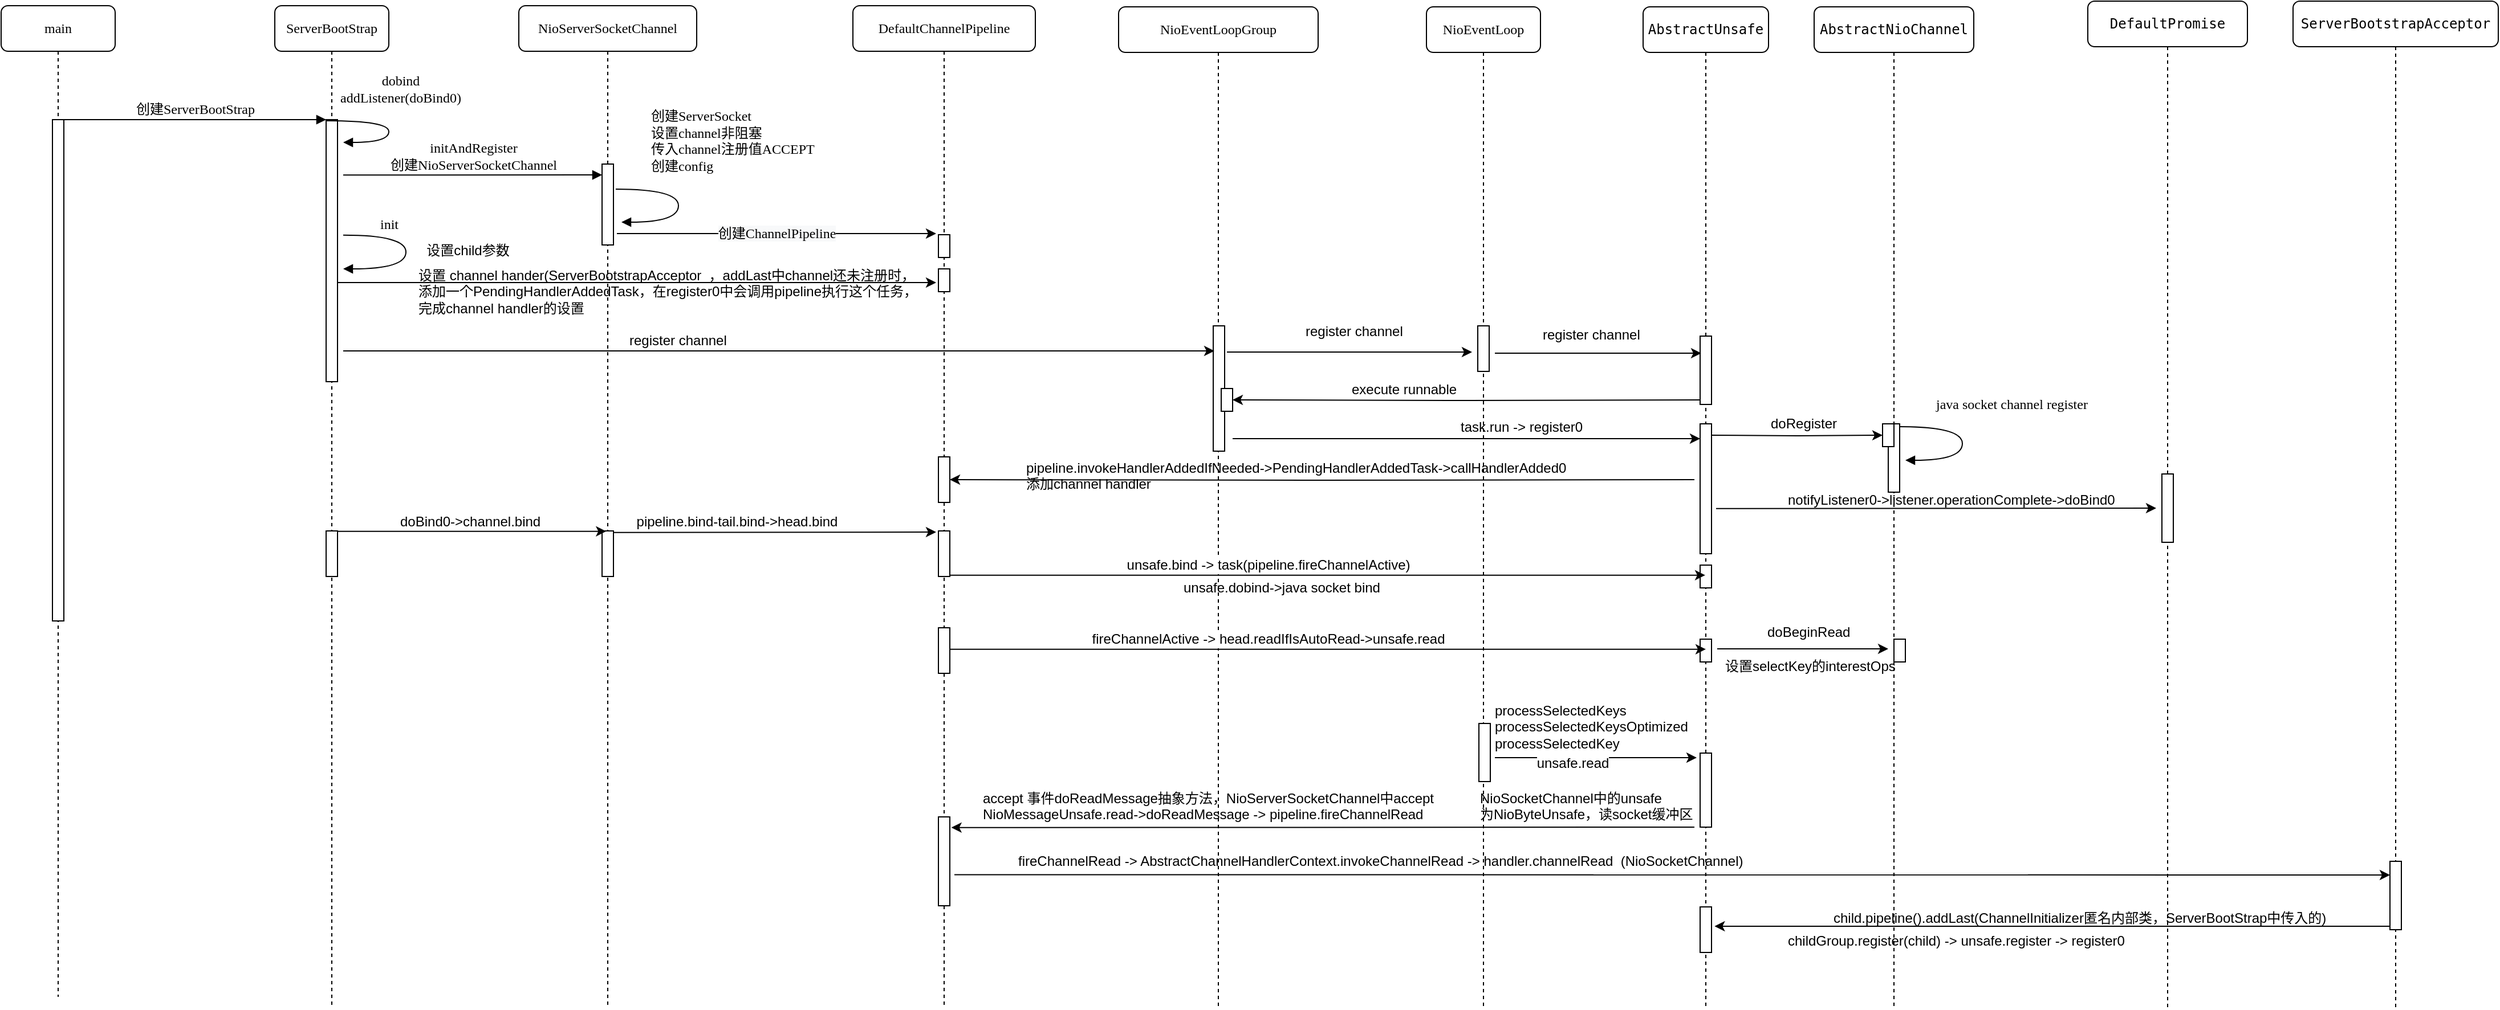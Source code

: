 <mxfile pages="2" version="10.8.0" type="device"><diagram name="netty启动时序" id="13e1069c-82ec-6db2-03f1-153e76fe0fe0"><mxGraphModel dx="1224" dy="804" grid="1" gridSize="10" guides="1" tooltips="1" connect="1" arrows="1" fold="1" page="1" pageScale="1" pageWidth="3300" pageHeight="2339" background="#ffffff" math="0" shadow="0"><root><mxCell id="0"/><mxCell id="1" parent="0"/><mxCell id="7baba1c4bc27f4b0-2" value="ServerBootStrap" style="shape=umlLifeline;perimeter=lifelinePerimeter;whiteSpace=wrap;html=1;container=1;collapsible=0;recursiveResize=0;outlineConnect=0;rounded=1;shadow=0;comic=0;labelBackgroundColor=none;strokeWidth=1;fontFamily=Verdana;fontSize=12;align=center;" parent="1" vertex="1"><mxGeometry x="460" y="80" width="100" height="880" as="geometry"/></mxCell><mxCell id="7baba1c4bc27f4b0-10" value="" style="html=1;points=[];perimeter=orthogonalPerimeter;rounded=0;shadow=0;comic=0;labelBackgroundColor=none;strokeWidth=1;fontFamily=Verdana;fontSize=12;align=center;" parent="7baba1c4bc27f4b0-2" vertex="1"><mxGeometry x="45" y="100" width="10" height="230" as="geometry"/></mxCell><mxCell id="3knShilYDs0IyEnmmpoq-41" value="" style="html=1;points=[];perimeter=orthogonalPerimeter;rounded=0;shadow=0;comic=0;labelBackgroundColor=none;strokeWidth=1;fontFamily=Verdana;fontSize=12;align=center;" vertex="1" parent="7baba1c4bc27f4b0-2"><mxGeometry x="45" y="461" width="10" height="40" as="geometry"/></mxCell><mxCell id="7baba1c4bc27f4b0-3" value="NioServerSocketChannel" style="shape=umlLifeline;perimeter=lifelinePerimeter;whiteSpace=wrap;html=1;container=1;collapsible=0;recursiveResize=0;outlineConnect=0;rounded=1;shadow=0;comic=0;labelBackgroundColor=none;strokeWidth=1;fontFamily=Verdana;fontSize=12;align=center;" parent="1" vertex="1"><mxGeometry x="674" y="80" width="156" height="880" as="geometry"/></mxCell><mxCell id="7baba1c4bc27f4b0-13" value="" style="html=1;points=[];perimeter=orthogonalPerimeter;rounded=0;shadow=0;comic=0;labelBackgroundColor=none;strokeWidth=1;fontFamily=Verdana;fontSize=12;align=center;" parent="7baba1c4bc27f4b0-3" vertex="1"><mxGeometry x="73" y="139" width="10" height="71" as="geometry"/></mxCell><mxCell id="vocWT8wVsF9zGTg8BKTi-4" value="&#10;&#10;&lt;span style=&quot;color: rgb(0, 0, 0); font-family: verdana; font-size: 12px; font-style: normal; font-weight: 400; letter-spacing: normal; text-align: left; text-indent: 0px; text-transform: none; word-spacing: 0px; background-color: rgb(248, 249, 250); display: inline; float: none;&quot;&gt;创建ChannelPipeline&lt;/span&gt;&#10;&#10;" style="endArrow=classic;html=1;" parent="7baba1c4bc27f4b0-3" edge="1"><mxGeometry width="50" height="50" relative="1" as="geometry"><mxPoint x="86" y="200" as="sourcePoint"/><mxPoint x="366" y="200" as="targetPoint"/></mxGeometry></mxCell><mxCell id="3knShilYDs0IyEnmmpoq-42" value="" style="html=1;points=[];perimeter=orthogonalPerimeter;rounded=0;shadow=0;comic=0;labelBackgroundColor=none;strokeWidth=1;fontFamily=Verdana;fontSize=12;align=center;" vertex="1" parent="7baba1c4bc27f4b0-3"><mxGeometry x="73" y="461" width="10" height="40" as="geometry"/></mxCell><mxCell id="7baba1c4bc27f4b0-4" value="DefaultChannelPipeline" style="shape=umlLifeline;perimeter=lifelinePerimeter;whiteSpace=wrap;html=1;container=1;collapsible=0;recursiveResize=0;outlineConnect=0;rounded=1;shadow=0;comic=0;labelBackgroundColor=none;strokeWidth=1;fontFamily=Verdana;fontSize=12;align=center;" parent="1" vertex="1"><mxGeometry x="967" y="80" width="160" height="880" as="geometry"/></mxCell><mxCell id="7baba1c4bc27f4b0-16" value="" style="html=1;points=[];perimeter=orthogonalPerimeter;rounded=0;shadow=0;comic=0;labelBackgroundColor=none;strokeWidth=1;fontFamily=Verdana;fontSize=12;align=center;" parent="7baba1c4bc27f4b0-4" vertex="1"><mxGeometry x="75" y="201" width="10" height="20" as="geometry"/></mxCell><mxCell id="3knShilYDs0IyEnmmpoq-28" value="" style="html=1;points=[];perimeter=orthogonalPerimeter;rounded=0;shadow=0;comic=0;labelBackgroundColor=none;strokeWidth=1;fontFamily=Verdana;fontSize=12;align=center;" vertex="1" parent="7baba1c4bc27f4b0-4"><mxGeometry x="75" y="231" width="10" height="20" as="geometry"/></mxCell><mxCell id="3knShilYDs0IyEnmmpoq-30" value="" style="html=1;points=[];perimeter=orthogonalPerimeter;rounded=0;shadow=0;comic=0;labelBackgroundColor=none;strokeWidth=1;fontFamily=Verdana;fontSize=12;align=center;" vertex="1" parent="7baba1c4bc27f4b0-4"><mxGeometry x="75" y="396" width="10" height="40" as="geometry"/></mxCell><mxCell id="3knShilYDs0IyEnmmpoq-45" value="" style="html=1;points=[];perimeter=orthogonalPerimeter;rounded=0;shadow=0;comic=0;labelBackgroundColor=none;strokeWidth=1;fontFamily=Verdana;fontSize=12;align=center;" vertex="1" parent="7baba1c4bc27f4b0-4"><mxGeometry x="75" y="461" width="10" height="40" as="geometry"/></mxCell><mxCell id="3knShilYDs0IyEnmmpoq-53" value="" style="html=1;points=[];perimeter=orthogonalPerimeter;rounded=0;shadow=0;comic=0;labelBackgroundColor=none;strokeWidth=1;fontFamily=Verdana;fontSize=12;align=center;" vertex="1" parent="7baba1c4bc27f4b0-4"><mxGeometry x="75" y="546" width="10" height="40" as="geometry"/></mxCell><mxCell id="J5ews3IDlxDZA-_bC71y-10" value="" style="html=1;points=[];perimeter=orthogonalPerimeter;rounded=0;shadow=0;comic=0;labelBackgroundColor=none;strokeWidth=1;fontFamily=Verdana;fontSize=12;align=center;" vertex="1" parent="7baba1c4bc27f4b0-4"><mxGeometry x="75" y="712" width="10" height="78" as="geometry"/></mxCell><mxCell id="7baba1c4bc27f4b0-5" value="NioEventLoopGroup" style="shape=umlLifeline;perimeter=lifelinePerimeter;whiteSpace=wrap;html=1;container=1;collapsible=0;recursiveResize=0;outlineConnect=0;rounded=1;shadow=0;comic=0;labelBackgroundColor=none;strokeWidth=1;fontFamily=Verdana;fontSize=12;align=center;" parent="1" vertex="1"><mxGeometry x="1200" y="81" width="175" height="879" as="geometry"/></mxCell><mxCell id="3knShilYDs0IyEnmmpoq-3" value="" style="html=1;points=[];perimeter=orthogonalPerimeter;rounded=0;shadow=0;comic=0;labelBackgroundColor=none;strokeWidth=1;fontFamily=Verdana;fontSize=12;align=center;" vertex="1" parent="7baba1c4bc27f4b0-5"><mxGeometry x="83" y="280" width="10" height="110" as="geometry"/></mxCell><mxCell id="3knShilYDs0IyEnmmpoq-12" value="" style="html=1;points=[];perimeter=orthogonalPerimeter;rounded=0;shadow=0;comic=0;labelBackgroundColor=none;strokeWidth=1;fontFamily=Verdana;fontSize=12;align=center;" vertex="1" parent="7baba1c4bc27f4b0-5"><mxGeometry x="90" y="335" width="10" height="20" as="geometry"/></mxCell><mxCell id="7baba1c4bc27f4b0-6" value="NioEventLoop" style="shape=umlLifeline;perimeter=lifelinePerimeter;whiteSpace=wrap;html=1;container=1;collapsible=0;recursiveResize=0;outlineConnect=0;rounded=1;shadow=0;comic=0;labelBackgroundColor=none;strokeWidth=1;fontFamily=Verdana;fontSize=12;align=center;" parent="1" vertex="1"><mxGeometry x="1470" y="81" width="100" height="879" as="geometry"/></mxCell><mxCell id="3knShilYDs0IyEnmmpoq-6" value="" style="html=1;points=[];perimeter=orthogonalPerimeter;rounded=0;shadow=0;comic=0;labelBackgroundColor=none;strokeWidth=1;fontFamily=Verdana;fontSize=12;align=center;" vertex="1" parent="7baba1c4bc27f4b0-6"><mxGeometry x="45" y="280" width="10" height="40" as="geometry"/></mxCell><mxCell id="J5ews3IDlxDZA-_bC71y-1" value="" style="html=1;points=[];perimeter=orthogonalPerimeter;rounded=0;shadow=0;comic=0;labelBackgroundColor=none;strokeWidth=1;fontFamily=Verdana;fontSize=12;align=center;" vertex="1" parent="7baba1c4bc27f4b0-6"><mxGeometry x="46" y="629" width="10" height="51" as="geometry"/></mxCell><mxCell id="7baba1c4bc27f4b0-7" value="&lt;pre&gt;AbstractUnsafe&lt;/pre&gt;" style="shape=umlLifeline;perimeter=lifelinePerimeter;whiteSpace=wrap;html=1;container=1;collapsible=0;recursiveResize=0;outlineConnect=0;rounded=1;shadow=0;comic=0;labelBackgroundColor=none;strokeWidth=1;fontFamily=Verdana;fontSize=12;align=center;" parent="1" vertex="1"><mxGeometry x="1660" y="81" width="110" height="879" as="geometry"/></mxCell><mxCell id="3knShilYDs0IyEnmmpoq-15" value="" style="html=1;points=[];perimeter=orthogonalPerimeter;rounded=0;shadow=0;comic=0;labelBackgroundColor=none;strokeWidth=1;fontFamily=Verdana;fontSize=12;align=center;" vertex="1" parent="7baba1c4bc27f4b0-7"><mxGeometry x="50" y="366" width="10" height="114" as="geometry"/></mxCell><mxCell id="3knShilYDs0IyEnmmpoq-50" value="" style="html=1;points=[];perimeter=orthogonalPerimeter;rounded=0;shadow=0;comic=0;labelBackgroundColor=none;strokeWidth=1;fontFamily=Verdana;fontSize=12;align=center;" vertex="1" parent="7baba1c4bc27f4b0-7"><mxGeometry x="50" y="490" width="10" height="20" as="geometry"/></mxCell><mxCell id="3knShilYDs0IyEnmmpoq-54" value="" style="html=1;points=[];perimeter=orthogonalPerimeter;rounded=0;shadow=0;comic=0;labelBackgroundColor=none;strokeWidth=1;fontFamily=Verdana;fontSize=12;align=center;" vertex="1" parent="7baba1c4bc27f4b0-7"><mxGeometry x="50" y="555" width="10" height="20" as="geometry"/></mxCell><mxCell id="J5ews3IDlxDZA-_bC71y-3" value="" style="html=1;points=[];perimeter=orthogonalPerimeter;rounded=0;shadow=0;comic=0;labelBackgroundColor=none;strokeWidth=1;fontFamily=Verdana;fontSize=12;align=center;" vertex="1" parent="7baba1c4bc27f4b0-7"><mxGeometry x="50" y="655" width="10" height="65" as="geometry"/></mxCell><mxCell id="J5ews3IDlxDZA-_bC71y-15" value="" style="html=1;points=[];perimeter=orthogonalPerimeter;rounded=0;shadow=0;comic=0;labelBackgroundColor=none;strokeWidth=1;fontFamily=Verdana;fontSize=12;align=center;" vertex="1" parent="7baba1c4bc27f4b0-7"><mxGeometry x="50" y="790" width="10" height="40" as="geometry"/></mxCell><mxCell id="7baba1c4bc27f4b0-8" value="main" style="shape=umlLifeline;perimeter=lifelinePerimeter;whiteSpace=wrap;html=1;container=1;collapsible=0;recursiveResize=0;outlineConnect=0;rounded=1;shadow=0;comic=0;labelBackgroundColor=none;strokeWidth=1;fontFamily=Verdana;fontSize=12;align=center;" parent="1" vertex="1"><mxGeometry x="220" y="80" width="100" height="870" as="geometry"/></mxCell><mxCell id="7baba1c4bc27f4b0-9" value="" style="html=1;points=[];perimeter=orthogonalPerimeter;rounded=0;shadow=0;comic=0;labelBackgroundColor=none;strokeWidth=1;fontFamily=Verdana;fontSize=12;align=center;" parent="7baba1c4bc27f4b0-8" vertex="1"><mxGeometry x="45" y="100" width="10" height="440" as="geometry"/></mxCell><mxCell id="7baba1c4bc27f4b0-11" value="创建ServerBootStrap" style="html=1;verticalAlign=bottom;endArrow=block;entryX=0;entryY=0;labelBackgroundColor=none;fontFamily=Verdana;fontSize=12;edgeStyle=elbowEdgeStyle;elbow=vertical;" parent="1" source="7baba1c4bc27f4b0-9" target="7baba1c4bc27f4b0-10" edge="1"><mxGeometry relative="1" as="geometry"><mxPoint x="440" y="190" as="sourcePoint"/></mxGeometry></mxCell><mxCell id="VeB_4OUwKlKavgNWQBRJ-15" value="dobind&lt;br&gt;addListener(doBind0)&lt;br&gt;" style="html=1;verticalAlign=bottom;endArrow=block;labelBackgroundColor=none;fontFamily=Verdana;fontSize=12;elbow=vertical;edgeStyle=orthogonalEdgeStyle;curved=1;exitX=1.038;exitY=0.345;exitPerimeter=0;" parent="1" edge="1"><mxGeometry x="-0.035" y="15" relative="1" as="geometry"><mxPoint x="505.38" y="181.03" as="sourcePoint"/><mxPoint x="520" y="200" as="targetPoint"/><Array as="points"><mxPoint x="560" y="181"/><mxPoint x="560" y="200"/></Array><mxPoint x="-5" y="-11" as="offset"/></mxGeometry></mxCell><mxCell id="VeB_4OUwKlKavgNWQBRJ-16" value="initAndRegister&lt;br&gt;创建NioServerSocketChannel" style="html=1;verticalAlign=bottom;endArrow=block;labelBackgroundColor=none;fontFamily=Verdana;fontSize=12;edgeStyle=elbowEdgeStyle;elbow=vertical;" parent="1" edge="1"><mxGeometry relative="1" as="geometry"><mxPoint x="520" y="228.67" as="sourcePoint"/><Array as="points"/><mxPoint x="747" y="228" as="targetPoint"/></mxGeometry></mxCell><mxCell id="VeB_4OUwKlKavgNWQBRJ-17" value="java socket channel register&lt;br&gt;" style="html=1;verticalAlign=bottom;endArrow=block;labelBackgroundColor=none;fontFamily=Verdana;fontSize=12;elbow=vertical;edgeStyle=orthogonalEdgeStyle;curved=1;exitX=1.038;exitY=0.345;exitPerimeter=0;align=left;" parent="1" edge="1"><mxGeometry x="-0.579" y="11" relative="1" as="geometry"><mxPoint x="1885" y="449.5" as="sourcePoint"/><mxPoint x="1890" y="479" as="targetPoint"/><Array as="points"><mxPoint x="1940" y="450"/><mxPoint x="1940" y="479"/></Array><mxPoint x="1" as="offset"/></mxGeometry></mxCell><mxCell id="VeB_4OUwKlKavgNWQBRJ-18" value="init" style="html=1;verticalAlign=bottom;endArrow=block;labelBackgroundColor=none;fontFamily=Verdana;fontSize=12;elbow=vertical;edgeStyle=orthogonalEdgeStyle;curved=1;exitX=1.038;exitY=0.345;exitPerimeter=0;" parent="1" edge="1"><mxGeometry x="-0.427" relative="1" as="geometry"><mxPoint x="520.0" y="281.43" as="sourcePoint"/><mxPoint x="520" y="311" as="targetPoint"/><Array as="points"><mxPoint x="575" y="281"/><mxPoint x="575" y="311"/></Array><mxPoint as="offset"/></mxGeometry></mxCell><mxCell id="VeB_4OUwKlKavgNWQBRJ-20" value="&lt;div style=&quot;text-align: left&quot;&gt;&lt;span&gt;设置child参数&lt;/span&gt;&lt;/div&gt;" style="text;html=1;align=center;verticalAlign=middle;resizable=0;points=[];autosize=1;" parent="1" vertex="1"><mxGeometry x="584" y="285" width="90" height="20" as="geometry"/></mxCell><mxCell id="3knShilYDs0IyEnmmpoq-4" value="" style="edgeStyle=orthogonalEdgeStyle;rounded=0;orthogonalLoop=1;jettySize=auto;html=1;entryX=0.1;entryY=0.178;entryDx=0;entryDy=0;entryPerimeter=0;" edge="1" parent="1"><mxGeometry relative="1" as="geometry"><mxPoint x="520" y="383" as="sourcePoint"/><mxPoint x="1284" y="383" as="targetPoint"/></mxGeometry></mxCell><mxCell id="3knShilYDs0IyEnmmpoq-5" value="register channel" style="text;html=1;resizable=0;points=[];autosize=1;align=left;verticalAlign=top;spacingTop=-4;" vertex="1" parent="1"><mxGeometry x="769" y="364" width="100" height="20" as="geometry"/></mxCell><mxCell id="3knShilYDs0IyEnmmpoq-7" value="" style="edgeStyle=orthogonalEdgeStyle;rounded=0;orthogonalLoop=1;jettySize=auto;html=1;exitX=1.25;exitY=0.223;exitDx=0;exitDy=0;exitPerimeter=0;" edge="1" parent="1"><mxGeometry relative="1" as="geometry"><mxPoint x="1295" y="384" as="sourcePoint"/><mxPoint x="1510" y="384" as="targetPoint"/></mxGeometry></mxCell><mxCell id="3knShilYDs0IyEnmmpoq-8" value="register channel" style="text;html=1;resizable=0;points=[];autosize=1;align=left;verticalAlign=top;spacingTop=-4;" vertex="1" parent="1"><mxGeometry x="1362" y="356" width="100" height="20" as="geometry"/></mxCell><mxCell id="3knShilYDs0IyEnmmpoq-13" value="" style="edgeStyle=orthogonalEdgeStyle;rounded=0;orthogonalLoop=1;jettySize=auto;html=1;exitX=0.5;exitY=0.875;exitDx=0;exitDy=0;exitPerimeter=0;" edge="1" parent="1" target="3knShilYDs0IyEnmmpoq-12"><mxGeometry relative="1" as="geometry"><mxPoint x="1715" y="426" as="sourcePoint"/></mxGeometry></mxCell><mxCell id="3knShilYDs0IyEnmmpoq-14" value="execute runnable" style="text;html=1;resizable=0;points=[];align=center;verticalAlign=middle;labelBackgroundColor=#ffffff;" vertex="1" connectable="0" parent="3knShilYDs0IyEnmmpoq-13"><mxGeometry x="0.28" relative="1" as="geometry"><mxPoint y="-9" as="offset"/></mxGeometry></mxCell><mxCell id="3knShilYDs0IyEnmmpoq-9" value="" style="html=1;points=[];perimeter=orthogonalPerimeter;rounded=0;shadow=0;comic=0;labelBackgroundColor=none;strokeWidth=1;fontFamily=Verdana;fontSize=12;align=center;" vertex="1" parent="1"><mxGeometry x="1710" y="370" width="10" height="60" as="geometry"/></mxCell><mxCell id="3knShilYDs0IyEnmmpoq-10" value="" style="edgeStyle=orthogonalEdgeStyle;rounded=0;orthogonalLoop=1;jettySize=auto;html=1;entryX=0.1;entryY=0.2;entryDx=0;entryDy=0;entryPerimeter=0;" edge="1" parent="1"><mxGeometry relative="1" as="geometry"><mxPoint x="1530" y="385" as="sourcePoint"/><mxPoint x="1711" y="385" as="targetPoint"/></mxGeometry></mxCell><mxCell id="3knShilYDs0IyEnmmpoq-11" value="register channel" style="text;html=1;resizable=0;points=[];autosize=1;align=left;verticalAlign=top;spacingTop=-4;" vertex="1" parent="1"><mxGeometry x="1570" y="359" width="100" height="20" as="geometry"/></mxCell><mxCell id="3knShilYDs0IyEnmmpoq-18" value="task.run -&amp;gt; register0" style="text;html=1;resizable=0;points=[];autosize=1;align=left;verticalAlign=top;spacingTop=-4;" vertex="1" parent="1"><mxGeometry x="1498" y="440" width="120" height="20" as="geometry"/></mxCell><mxCell id="3knShilYDs0IyEnmmpoq-19" value="&lt;pre&gt;AbstractNioChannel&lt;/pre&gt;" style="shape=umlLifeline;perimeter=lifelinePerimeter;whiteSpace=wrap;html=1;container=1;collapsible=0;recursiveResize=0;outlineConnect=0;rounded=1;shadow=0;comic=0;labelBackgroundColor=none;strokeWidth=1;fontFamily=Verdana;fontSize=12;align=center;" vertex="1" parent="1"><mxGeometry x="1810" y="81" width="140" height="879" as="geometry"/></mxCell><mxCell id="3knShilYDs0IyEnmmpoq-21" value="" style="html=1;points=[];perimeter=orthogonalPerimeter;rounded=0;shadow=0;comic=0;labelBackgroundColor=none;strokeWidth=1;fontFamily=Verdana;fontSize=12;align=center;" vertex="1" parent="3knShilYDs0IyEnmmpoq-19"><mxGeometry x="65" y="366" width="10" height="60" as="geometry"/></mxCell><mxCell id="3knShilYDs0IyEnmmpoq-57" value="" style="html=1;points=[];perimeter=orthogonalPerimeter;rounded=0;shadow=0;comic=0;labelBackgroundColor=none;strokeWidth=1;fontFamily=Verdana;fontSize=12;align=center;" vertex="1" parent="3knShilYDs0IyEnmmpoq-19"><mxGeometry x="70" y="555" width="10" height="20" as="geometry"/></mxCell><mxCell id="3knShilYDs0IyEnmmpoq-22" value="" style="html=1;points=[];perimeter=orthogonalPerimeter;rounded=0;shadow=0;comic=0;labelBackgroundColor=none;strokeWidth=1;fontFamily=Verdana;fontSize=12;align=center;" vertex="1" parent="1"><mxGeometry x="1870" y="447" width="10" height="20" as="geometry"/></mxCell><mxCell id="3knShilYDs0IyEnmmpoq-23" value="" style="edgeStyle=orthogonalEdgeStyle;rounded=0;orthogonalLoop=1;jettySize=auto;html=1;" edge="1" parent="1" target="3knShilYDs0IyEnmmpoq-22"><mxGeometry relative="1" as="geometry"><mxPoint x="1720" y="457" as="sourcePoint"/></mxGeometry></mxCell><mxCell id="3knShilYDs0IyEnmmpoq-24" value="doRegister" style="text;html=1;resizable=0;points=[];autosize=1;align=left;verticalAlign=top;spacingTop=-4;" vertex="1" parent="1"><mxGeometry x="1770" y="437" width="70" height="20" as="geometry"/></mxCell><mxCell id="3knShilYDs0IyEnmmpoq-25" value="创建ServerSocket&lt;br&gt;设置channel非阻塞&lt;br&gt;传入channel注册值ACCEPT&lt;br&gt;创建config&lt;br&gt;" style="html=1;verticalAlign=bottom;endArrow=block;labelBackgroundColor=none;fontFamily=Verdana;fontSize=12;elbow=vertical;edgeStyle=orthogonalEdgeStyle;curved=1;exitX=1.038;exitY=0.345;exitPerimeter=0;align=left;" edge="1" parent="1"><mxGeometry x="-0.579" y="11" relative="1" as="geometry"><mxPoint x="759" y="241" as="sourcePoint"/><mxPoint x="764" y="270" as="targetPoint"/><Array as="points"><mxPoint x="814" y="241"/><mxPoint x="814" y="270"/></Array><mxPoint x="1" as="offset"/></mxGeometry></mxCell><mxCell id="3knShilYDs0IyEnmmpoq-27" value="" style="edgeStyle=orthogonalEdgeStyle;rounded=0;orthogonalLoop=1;jettySize=auto;html=1;" edge="1" parent="1"><mxGeometry relative="1" as="geometry"><mxPoint x="515" y="323" as="sourcePoint"/><mxPoint x="1040" y="323" as="targetPoint"/></mxGeometry></mxCell><mxCell id="3knShilYDs0IyEnmmpoq-29" value="设置 channel hander(ServerBootstrapAcceptor_，addLast中channel还未注册时，&lt;br&gt;添加一个PendingHandlerAddedTask，在register0中会调用pipeline执行这个任务，&lt;br&gt;完成channel handler的设置&lt;br&gt;" style="text;html=1;resizable=0;points=[];autosize=1;align=left;verticalAlign=top;spacingTop=-4;" vertex="1" parent="1"><mxGeometry x="584" y="307" width="450" height="40" as="geometry"/></mxCell><mxCell id="3knShilYDs0IyEnmmpoq-31" value="" style="edgeStyle=orthogonalEdgeStyle;rounded=0;orthogonalLoop=1;jettySize=auto;html=1;" edge="1" parent="1" target="3knShilYDs0IyEnmmpoq-30"><mxGeometry relative="1" as="geometry"><mxPoint x="1705" y="496" as="sourcePoint"/></mxGeometry></mxCell><mxCell id="3knShilYDs0IyEnmmpoq-33" value="pipeline.invokeHandlerAddedIfNeeded-&amp;gt;&lt;span&gt;PendingHandlerAddedTask-&amp;gt;callHandlerAdded0&lt;br&gt;添加channel handler&lt;br&gt;&lt;/span&gt;" style="text;html=1;resizable=0;points=[];autosize=1;align=left;verticalAlign=top;spacingTop=-4;" vertex="1" parent="1"><mxGeometry x="1117" y="476" width="490" height="30" as="geometry"/></mxCell><mxCell id="3knShilYDs0IyEnmmpoq-35" value="&lt;pre&gt;DefaultPromise&lt;/pre&gt;" style="shape=umlLifeline;perimeter=lifelinePerimeter;whiteSpace=wrap;html=1;container=1;collapsible=0;recursiveResize=0;outlineConnect=0;rounded=1;shadow=0;comic=0;labelBackgroundColor=none;strokeWidth=1;fontFamily=Verdana;fontSize=12;align=center;" vertex="1" parent="1"><mxGeometry x="2050" y="76" width="140" height="884" as="geometry"/></mxCell><mxCell id="3knShilYDs0IyEnmmpoq-36" value="" style="html=1;points=[];perimeter=orthogonalPerimeter;rounded=0;shadow=0;comic=0;labelBackgroundColor=none;strokeWidth=1;fontFamily=Verdana;fontSize=12;align=center;" vertex="1" parent="3knShilYDs0IyEnmmpoq-35"><mxGeometry x="65" y="415" width="10" height="60" as="geometry"/></mxCell><mxCell id="3knShilYDs0IyEnmmpoq-38" value="" style="endArrow=classic;html=1;entryX=0;entryY=0.114;entryDx=0;entryDy=0;entryPerimeter=0;" edge="1" parent="1" target="3knShilYDs0IyEnmmpoq-15"><mxGeometry width="50" height="50" relative="1" as="geometry"><mxPoint x="1300" y="460" as="sourcePoint"/><mxPoint x="1350" y="440" as="targetPoint"/></mxGeometry></mxCell><mxCell id="3knShilYDs0IyEnmmpoq-39" value="" style="endArrow=classic;html=1;exitX=1.4;exitY=0.652;exitDx=0;exitDy=0;exitPerimeter=0;" edge="1" parent="1" source="3knShilYDs0IyEnmmpoq-15"><mxGeometry width="50" height="50" relative="1" as="geometry"><mxPoint x="1745" y="571" as="sourcePoint"/><mxPoint x="2110" y="521" as="targetPoint"/></mxGeometry></mxCell><mxCell id="3knShilYDs0IyEnmmpoq-40" value="notifyListener0-&amp;gt;listener.operationComplete-&amp;gt;doBind0" style="text;html=1;resizable=0;points=[];autosize=1;align=left;verticalAlign=top;spacingTop=-4;" vertex="1" parent="1"><mxGeometry x="1785" y="504" width="300" height="20" as="geometry"/></mxCell><mxCell id="3knShilYDs0IyEnmmpoq-43" value="" style="endArrow=classic;html=1;entryX=0.367;entryY=0.008;entryDx=0;entryDy=0;entryPerimeter=0;" edge="1" parent="1" source="3knShilYDs0IyEnmmpoq-41" target="3knShilYDs0IyEnmmpoq-42"><mxGeometry width="50" height="50" relative="1" as="geometry"><mxPoint x="550" y="591" as="sourcePoint"/><mxPoint x="600" y="541" as="targetPoint"/></mxGeometry></mxCell><mxCell id="3knShilYDs0IyEnmmpoq-44" value="doBind0-&amp;gt;channel.bind" style="text;html=1;resizable=0;points=[];autosize=1;align=left;verticalAlign=top;spacingTop=-4;" vertex="1" parent="1"><mxGeometry x="568" y="523" width="140" height="20" as="geometry"/></mxCell><mxCell id="3knShilYDs0IyEnmmpoq-46" value="" style="endArrow=classic;html=1;" edge="1" parent="1"><mxGeometry width="50" height="50" relative="1" as="geometry"><mxPoint x="757" y="542.333" as="sourcePoint"/><mxPoint x="1040" y="542" as="targetPoint"/></mxGeometry></mxCell><mxCell id="3knShilYDs0IyEnmmpoq-47" value="pipeline.bind-tail.bind-&amp;gt;head.bind" style="text;html=1;resizable=0;points=[];align=center;verticalAlign=middle;labelBackgroundColor=#ffffff;" vertex="1" connectable="0" parent="3knShilYDs0IyEnmmpoq-46"><mxGeometry x="-0.385" y="5" relative="1" as="geometry"><mxPoint x="21" y="-4" as="offset"/></mxGeometry></mxCell><mxCell id="3knShilYDs0IyEnmmpoq-48" value="" style="endArrow=classic;html=1;" edge="1" parent="1" target="7baba1c4bc27f4b0-7"><mxGeometry width="50" height="50" relative="1" as="geometry"><mxPoint x="1052" y="579.833" as="sourcePoint"/><mxPoint x="1335" y="579.5" as="targetPoint"/></mxGeometry></mxCell><mxCell id="3knShilYDs0IyEnmmpoq-49" value="unsafe.bind -&amp;gt; task(pipeline.fireChannelActive)" style="text;html=1;resizable=0;points=[];align=center;verticalAlign=middle;labelBackgroundColor=#ffffff;" vertex="1" connectable="0" parent="3knShilYDs0IyEnmmpoq-48"><mxGeometry x="-0.385" y="5" relative="1" as="geometry"><mxPoint x="75" y="-4" as="offset"/></mxGeometry></mxCell><mxCell id="3knShilYDs0IyEnmmpoq-55" value="" style="endArrow=classic;html=1;" edge="1" parent="1"><mxGeometry width="50" height="50" relative="1" as="geometry"><mxPoint x="1052.5" y="644.833" as="sourcePoint"/><mxPoint x="1715" y="644.833" as="targetPoint"/></mxGeometry></mxCell><mxCell id="3knShilYDs0IyEnmmpoq-56" value="fireChannelActive -&amp;gt; head.readIfIsAutoRead-&amp;gt;unsafe.read" style="text;html=1;resizable=0;points=[];align=center;verticalAlign=middle;labelBackgroundColor=#ffffff;" vertex="1" connectable="0" parent="3knShilYDs0IyEnmmpoq-55"><mxGeometry x="-0.385" y="5" relative="1" as="geometry"><mxPoint x="75" y="-4" as="offset"/></mxGeometry></mxCell><mxCell id="3knShilYDs0IyEnmmpoq-58" value="" style="edgeStyle=orthogonalEdgeStyle;rounded=0;orthogonalLoop=1;jettySize=auto;html=1;" edge="1" parent="1"><mxGeometry relative="1" as="geometry"><mxPoint x="1725" y="644.5" as="sourcePoint"/><mxPoint x="1875" y="644.5" as="targetPoint"/></mxGeometry></mxCell><mxCell id="3knShilYDs0IyEnmmpoq-59" value="doBeginRead" style="text;html=1;resizable=0;points=[];autosize=1;align=left;verticalAlign=top;spacingTop=-4;" vertex="1" parent="1"><mxGeometry x="1767" y="620" width="90" height="20" as="geometry"/></mxCell><mxCell id="3knShilYDs0IyEnmmpoq-60" value="设置selectKey的&lt;span&gt;interestOps&lt;/span&gt;" style="text;html=1;resizable=0;points=[];autosize=1;align=left;verticalAlign=top;spacingTop=-4;" vertex="1" parent="1"><mxGeometry x="1730" y="650" width="160" height="20" as="geometry"/></mxCell><mxCell id="J5ews3IDlxDZA-_bC71y-2" value="&lt;div&gt;processSelectedKeys&lt;/div&gt;&lt;div&gt;processSelectedKeysOptimized&lt;/div&gt;&lt;div&gt;processSelectedKey&lt;/div&gt;" style="text;html=1;resizable=0;points=[];autosize=1;align=left;verticalAlign=top;spacingTop=-4;" vertex="1" parent="1"><mxGeometry x="1528" y="689" width="180" height="40" as="geometry"/></mxCell><mxCell id="J5ews3IDlxDZA-_bC71y-4" value="" style="endArrow=classic;html=1;" edge="1" parent="1"><mxGeometry width="50" height="50" relative="1" as="geometry"><mxPoint x="1530" y="740" as="sourcePoint"/><mxPoint x="1707" y="740" as="targetPoint"/></mxGeometry></mxCell><mxCell id="J5ews3IDlxDZA-_bC71y-5" value="unsafe.read" style="text;html=1;resizable=0;points=[];align=center;verticalAlign=middle;labelBackgroundColor=#ffffff;" vertex="1" connectable="0" parent="J5ews3IDlxDZA-_bC71y-4"><mxGeometry x="-0.224" y="-5" relative="1" as="geometry"><mxPoint x="-1" as="offset"/></mxGeometry></mxCell><mxCell id="J5ews3IDlxDZA-_bC71y-6" value="&lt;pre&gt;ServerBootstrapAcceptor&lt;/pre&gt;" style="shape=umlLifeline;perimeter=lifelinePerimeter;whiteSpace=wrap;html=1;container=1;collapsible=0;recursiveResize=0;outlineConnect=0;rounded=1;shadow=0;comic=0;labelBackgroundColor=none;strokeWidth=1;fontFamily=Verdana;fontSize=12;align=center;" vertex="1" parent="1"><mxGeometry x="2230" y="76" width="180" height="884" as="geometry"/></mxCell><mxCell id="J5ews3IDlxDZA-_bC71y-7" value="" style="html=1;points=[];perimeter=orthogonalPerimeter;rounded=0;shadow=0;comic=0;labelBackgroundColor=none;strokeWidth=1;fontFamily=Verdana;fontSize=12;align=center;" vertex="1" parent="J5ews3IDlxDZA-_bC71y-6"><mxGeometry x="85" y="755" width="10" height="60" as="geometry"/></mxCell><mxCell id="J5ews3IDlxDZA-_bC71y-11" value="" style="endArrow=classic;html=1;entryX=1.133;entryY=0.12;entryDx=0;entryDy=0;entryPerimeter=0;" edge="1" parent="1" target="J5ews3IDlxDZA-_bC71y-10"><mxGeometry width="50" height="50" relative="1" as="geometry"><mxPoint x="1705" y="801" as="sourcePoint"/><mxPoint x="1447.5" y="806" as="targetPoint"/></mxGeometry></mxCell><mxCell id="J5ews3IDlxDZA-_bC71y-12" value="accept 事件doReadMessage抽象方法，NioServerSocketChannel中accept&lt;br&gt;NioMessageUnsafe.read-&amp;gt;doReadMessage -&amp;gt; pipeline.fireChannelRead" style="text;html=1;resizable=0;points=[];autosize=1;align=left;verticalAlign=top;spacingTop=-4;" vertex="1" parent="1"><mxGeometry x="1079" y="766" width="410" height="30" as="geometry"/></mxCell><mxCell id="J5ews3IDlxDZA-_bC71y-13" value="" style="endArrow=classic;html=1;exitX=1.4;exitY=0.65;exitDx=0;exitDy=0;exitPerimeter=0;" edge="1" parent="1" source="J5ews3IDlxDZA-_bC71y-10"><mxGeometry width="50" height="50" relative="1" as="geometry"><mxPoint x="1052" y="891" as="sourcePoint"/><mxPoint x="2315" y="843" as="targetPoint"/></mxGeometry></mxCell><mxCell id="J5ews3IDlxDZA-_bC71y-14" value="fireChannelRead -&amp;gt; AbstractChannelHandlerContext.invokeChannelRead -&amp;gt; handler.channelRead&amp;nbsp; (NioSocketChannel)" style="text;html=1;resizable=0;points=[];autosize=1;align=left;verticalAlign=top;spacingTop=-4;" vertex="1" parent="1"><mxGeometry x="1110" y="821" width="650" height="20" as="geometry"/></mxCell><mxCell id="J5ews3IDlxDZA-_bC71y-16" value="" style="endArrow=classic;html=1;exitX=-0.033;exitY=0.95;exitDx=0;exitDy=0;exitPerimeter=0;entryX=1.267;entryY=0.425;entryDx=0;entryDy=0;entryPerimeter=0;" edge="1" parent="1" source="J5ews3IDlxDZA-_bC71y-7" target="J5ews3IDlxDZA-_bC71y-15"><mxGeometry width="50" height="50" relative="1" as="geometry"><mxPoint x="2000" y="906" as="sourcePoint"/><mxPoint x="2050" y="856" as="targetPoint"/></mxGeometry></mxCell><mxCell id="J5ews3IDlxDZA-_bC71y-18" value="child.pipeline().addLast(ChannelInitializer匿名内部类，ServerBootStrap中传入的)" style="text;html=1;resizable=0;points=[];autosize=1;align=left;verticalAlign=top;spacingTop=-4;" vertex="1" parent="1"><mxGeometry x="1825" y="871" width="450" height="20" as="geometry"/></mxCell><mxCell id="J5ews3IDlxDZA-_bC71y-20" value="childGroup.register(child) -&amp;gt; unsafe.register -&amp;gt; register0" style="text;html=1;resizable=0;points=[];autosize=1;align=left;verticalAlign=top;spacingTop=-4;" vertex="1" parent="1"><mxGeometry x="1785" y="891" width="310" height="20" as="geometry"/></mxCell><mxCell id="J5ews3IDlxDZA-_bC71y-21" value="NioSocketChannel中的unsafe&lt;br&gt;为NioByteUnsafe，读socket缓冲区&lt;br&gt;" style="text;html=1;resizable=0;points=[];autosize=1;align=left;verticalAlign=top;spacingTop=-4;" vertex="1" parent="1"><mxGeometry x="1515" y="766" width="200" height="30" as="geometry"/></mxCell><mxCell id="S17Op4Xr6FOOcYgF7xkE-1" value="unsafe.dobind-&amp;gt;java socket bind" style="text;html=1;resizable=0;points=[];autosize=1;align=left;verticalAlign=top;spacingTop=-4;" vertex="1" parent="1"><mxGeometry x="1255" y="581" width="190" height="20" as="geometry"/></mxCell></root></mxGraphModel></diagram><diagram id="vvWpgP1HEdIRoRtea1VG" name="netty线程池"><mxGraphModel dx="918" dy="603" grid="1" gridSize="10" guides="1" tooltips="1" connect="1" arrows="1" fold="1" page="1" pageScale="1" pageWidth="3300" pageHeight="2339" math="0" shadow="0"><root><mxCell id="OLAwzN8RE4BZhWlyMLyC-0"/><mxCell id="OLAwzN8RE4BZhWlyMLyC-1" parent="OLAwzN8RE4BZhWlyMLyC-0"/><mxCell id="MFBd5TKH7AD8KjZvUGj6-0" value="&lt;pre&gt;&lt;span&gt;MultithreadEventLoopGroup&lt;/span&gt;&lt;/pre&gt;" style="shape=umlLifeline;perimeter=lifelinePerimeter;whiteSpace=wrap;html=1;container=1;collapsible=0;recursiveResize=0;outlineConnect=0;rounded=1;shadow=0;comic=0;labelBackgroundColor=none;strokeColor=#000000;strokeWidth=1;fillColor=#FFFFFF;fontFamily=Verdana;fontSize=12;fontColor=#000000;align=center;" vertex="1" parent="OLAwzN8RE4BZhWlyMLyC-1"><mxGeometry x="680" y="140" width="190" height="580" as="geometry"/></mxCell><mxCell id="MFBd5TKH7AD8KjZvUGj6-1" value="" style="html=1;points=[];perimeter=orthogonalPerimeter;rounded=0;shadow=0;comic=0;labelBackgroundColor=none;strokeColor=#000000;strokeWidth=1;fillColor=#FFFFFF;fontFamily=Verdana;fontSize=12;fontColor=#000000;align=center;" vertex="1" parent="MFBd5TKH7AD8KjZvUGj6-0"><mxGeometry x="90" y="100" width="10" height="230" as="geometry"/></mxCell><mxCell id="MFBd5TKH7AD8KjZvUGj6-2" value="&lt;pre&gt;&lt;span&gt;MultithreadEventExecutorGroup&lt;/span&gt;&lt;/pre&gt;" style="shape=umlLifeline;perimeter=lifelinePerimeter;whiteSpace=wrap;html=1;container=1;collapsible=0;recursiveResize=0;outlineConnect=0;rounded=1;shadow=0;comic=0;labelBackgroundColor=none;strokeColor=#000000;strokeWidth=1;fillColor=#FFFFFF;fontFamily=Verdana;fontSize=12;fontColor=#000000;align=center;" vertex="1" parent="OLAwzN8RE4BZhWlyMLyC-1"><mxGeometry x="930" y="140" width="220" height="580" as="geometry"/></mxCell><mxCell id="MFBd5TKH7AD8KjZvUGj6-3" value="" style="html=1;points=[];perimeter=orthogonalPerimeter;rounded=0;shadow=0;comic=0;labelBackgroundColor=none;strokeColor=#000000;strokeWidth=1;fillColor=#FFFFFF;fontFamily=Verdana;fontSize=12;fontColor=#000000;align=center;" vertex="1" parent="MFBd5TKH7AD8KjZvUGj6-2"><mxGeometry x="105" y="120" width="10" height="200" as="geometry"/></mxCell><mxCell id="MFBd5TKH7AD8KjZvUGj6-4" value="NioEventLoop" style="shape=umlLifeline;perimeter=lifelinePerimeter;whiteSpace=wrap;html=1;container=1;collapsible=0;recursiveResize=0;outlineConnect=0;rounded=1;shadow=0;comic=0;labelBackgroundColor=none;strokeColor=#000000;strokeWidth=1;fillColor=#FFFFFF;fontFamily=Verdana;fontSize=12;fontColor=#000000;align=center;" vertex="1" parent="OLAwzN8RE4BZhWlyMLyC-1"><mxGeometry x="1220" y="140" width="100" height="580" as="geometry"/></mxCell><mxCell id="MFBd5TKH7AD8KjZvUGj6-5" value="&lt;pre&gt;SingleThreadEventLoop&lt;/pre&gt;" style="shape=umlLifeline;perimeter=lifelinePerimeter;whiteSpace=wrap;html=1;container=1;collapsible=0;recursiveResize=0;outlineConnect=0;rounded=1;shadow=0;comic=0;labelBackgroundColor=none;strokeColor=#000000;strokeWidth=1;fillColor=#FFFFFF;fontFamily=Verdana;fontSize=12;fontColor=#000000;align=center;" vertex="1" parent="OLAwzN8RE4BZhWlyMLyC-1"><mxGeometry x="1400" y="140" width="160" height="580" as="geometry"/></mxCell><mxCell id="MFBd5TKH7AD8KjZvUGj6-12" value="" style="html=1;points=[];perimeter=orthogonalPerimeter;rounded=0;shadow=0;comic=0;labelBackgroundColor=none;strokeColor=#000000;strokeWidth=1;fillColor=#FFFFFF;fontFamily=Verdana;fontSize=12;fontColor=#000000;align=center;" vertex="1" parent="MFBd5TKH7AD8KjZvUGj6-5"><mxGeometry x="75" y="150" width="10" height="40" as="geometry"/></mxCell><mxCell id="MFBd5TKH7AD8KjZvUGj6-6" value="&lt;pre&gt;SingleThreadEventExecutor&lt;/pre&gt;" style="shape=umlLifeline;perimeter=lifelinePerimeter;whiteSpace=wrap;html=1;container=1;collapsible=0;recursiveResize=0;outlineConnect=0;rounded=1;shadow=0;comic=0;labelBackgroundColor=none;strokeColor=#000000;strokeWidth=1;fillColor=#FFFFFF;fontFamily=Verdana;fontSize=12;fontColor=#000000;align=center;" vertex="1" parent="OLAwzN8RE4BZhWlyMLyC-1"><mxGeometry x="1635" y="140" width="185" height="580" as="geometry"/></mxCell><mxCell id="MFBd5TKH7AD8KjZvUGj6-40" value="" style="html=1;points=[];perimeter=orthogonalPerimeter;rounded=0;shadow=0;comic=0;labelBackgroundColor=none;strokeColor=#000000;strokeWidth=1;fillColor=#FFFFFF;fontFamily=Verdana;fontSize=12;fontColor=#000000;align=center;" vertex="1" parent="MFBd5TKH7AD8KjZvUGj6-6"><mxGeometry x="87.5" y="150" width="10" height="40" as="geometry"/></mxCell><mxCell id="MFBd5TKH7AD8KjZvUGj6-25" value="" style="html=1;points=[];perimeter=orthogonalPerimeter;rounded=0;shadow=0;comic=0;labelBackgroundColor=none;strokeColor=#000000;strokeWidth=1;fillColor=#FFFFFF;fontFamily=Verdana;fontSize=12;fontColor=#000000;align=center;" vertex="1" parent="MFBd5TKH7AD8KjZvUGj6-6"><mxGeometry x="87.5" y="255" width="10" height="70" as="geometry"/></mxCell><mxCell id="MFBd5TKH7AD8KjZvUGj6-7" value="&lt;pre&gt;AbstractEventExecutor&lt;/pre&gt;" style="shape=umlLifeline;perimeter=lifelinePerimeter;whiteSpace=wrap;html=1;container=1;collapsible=0;recursiveResize=0;outlineConnect=0;rounded=1;shadow=0;comic=0;labelBackgroundColor=none;strokeColor=#000000;strokeWidth=1;fillColor=#FFFFFF;fontFamily=Verdana;fontSize=12;fontColor=#000000;align=center;" vertex="1" parent="OLAwzN8RE4BZhWlyMLyC-1"><mxGeometry x="1920" y="140" width="160" height="580" as="geometry"/></mxCell><mxCell id="MFBd5TKH7AD8KjZvUGj6-43" value="" style="html=1;points=[];perimeter=orthogonalPerimeter;rounded=0;shadow=0;comic=0;labelBackgroundColor=none;strokeColor=#000000;strokeWidth=1;fillColor=#FFFFFF;fontFamily=Verdana;fontSize=12;fontColor=#000000;align=center;" vertex="1" parent="MFBd5TKH7AD8KjZvUGj6-7"><mxGeometry x="75" y="150" width="10" height="40" as="geometry"/></mxCell><mxCell id="MFBd5TKH7AD8KjZvUGj6-8" value="NioEventLoopGroup" style="shape=umlLifeline;perimeter=lifelinePerimeter;whiteSpace=wrap;html=1;container=1;collapsible=0;recursiveResize=0;outlineConnect=0;rounded=1;shadow=0;comic=0;labelBackgroundColor=none;strokeColor=#000000;strokeWidth=1;fillColor=#FFFFFF;fontFamily=Verdana;fontSize=12;fontColor=#000000;align=center;" vertex="1" parent="OLAwzN8RE4BZhWlyMLyC-1"><mxGeometry x="455" y="140" width="150" height="580" as="geometry"/></mxCell><mxCell id="MFBd5TKH7AD8KjZvUGj6-9" value="" style="html=1;points=[];perimeter=orthogonalPerimeter;rounded=0;shadow=0;comic=0;labelBackgroundColor=none;strokeColor=#000000;strokeWidth=1;fillColor=#FFFFFF;fontFamily=Verdana;fontSize=12;fontColor=#000000;align=center;" vertex="1" parent="MFBd5TKH7AD8KjZvUGj6-8"><mxGeometry x="70" y="100" width="10" height="440" as="geometry"/></mxCell><mxCell id="MFBd5TKH7AD8KjZvUGj6-10" value="" style="html=1;points=[];perimeter=orthogonalPerimeter;rounded=0;shadow=0;comic=0;labelBackgroundColor=none;strokeColor=#000000;strokeWidth=1;fillColor=#FFFFFF;fontFamily=Verdana;fontSize=12;fontColor=#000000;align=center;" vertex="1" parent="OLAwzN8RE4BZhWlyMLyC-1"><mxGeometry x="1265" y="280" width="10" height="240" as="geometry"/></mxCell><mxCell id="MFBd5TKH7AD8KjZvUGj6-11" value="实例化线程NioEventLoop" style="html=1;verticalAlign=bottom;endArrow=block;labelBackgroundColor=none;fontFamily=Verdana;fontSize=12;edgeStyle=elbowEdgeStyle;elbow=vertical;" edge="1" parent="OLAwzN8RE4BZhWlyMLyC-1" source="MFBd5TKH7AD8KjZvUGj6-3" target="MFBd5TKH7AD8KjZvUGj6-10"><mxGeometry relative="1" as="geometry"><mxPoint x="1040" y="280" as="sourcePoint"/><Array as="points"><mxPoint x="1050" y="280"/></Array></mxGeometry></mxCell><mxCell id="MFBd5TKH7AD8KjZvUGj6-13" value="super" style="html=1;verticalAlign=bottom;endArrow=block;entryX=0;entryY=0;labelBackgroundColor=none;fontFamily=Verdana;fontSize=12;edgeStyle=elbowEdgeStyle;elbow=vertical;" edge="1" parent="OLAwzN8RE4BZhWlyMLyC-1" source="MFBd5TKH7AD8KjZvUGj6-10" target="MFBd5TKH7AD8KjZvUGj6-12"><mxGeometry relative="1" as="geometry"><mxPoint x="1330" y="290" as="sourcePoint"/></mxGeometry></mxCell><mxCell id="MFBd5TKH7AD8KjZvUGj6-23" value="super" style="html=1;verticalAlign=bottom;endArrow=block;entryX=0;entryY=0;labelBackgroundColor=none;fontFamily=Verdana;fontSize=12;edgeStyle=elbowEdgeStyle;elbow=vertical;" edge="1" parent="OLAwzN8RE4BZhWlyMLyC-1" source="MFBd5TKH7AD8KjZvUGj6-9" target="MFBd5TKH7AD8KjZvUGj6-1"><mxGeometry relative="1" as="geometry"><mxPoint x="700" y="250" as="sourcePoint"/></mxGeometry></mxCell><mxCell id="MFBd5TKH7AD8KjZvUGj6-24" value="super" style="html=1;verticalAlign=bottom;endArrow=block;entryX=0;entryY=0;labelBackgroundColor=none;fontFamily=Verdana;fontSize=12;edgeStyle=elbowEdgeStyle;elbow=vertical;" edge="1" parent="OLAwzN8RE4BZhWlyMLyC-1" source="MFBd5TKH7AD8KjZvUGj6-1" target="MFBd5TKH7AD8KjZvUGj6-3"><mxGeometry relative="1" as="geometry"><mxPoint x="850" y="260" as="sourcePoint"/></mxGeometry></mxCell><mxCell id="MFBd5TKH7AD8KjZvUGj6-29" value="run 无限循环" style="html=1;verticalAlign=bottom;endArrow=block;labelBackgroundColor=none;fontFamily=Verdana;fontSize=12;elbow=vertical;edgeStyle=orthogonalEdgeStyle;curved=1;entryX=1;entryY=0.286;entryPerimeter=0;exitX=1.038;exitY=0.345;exitPerimeter=0;" edge="1" parent="OLAwzN8RE4BZhWlyMLyC-1"><mxGeometry x="-0.231" y="2" relative="1" as="geometry"><mxPoint x="1274.833" y="472" as="sourcePoint"/><mxPoint x="1279.833" y="510.333" as="targetPoint"/><Array as="points"><mxPoint x="1329.5" y="472"/><mxPoint x="1329.5" y="510"/></Array><mxPoint as="offset"/></mxGeometry></mxCell><mxCell id="MFBd5TKH7AD8KjZvUGj6-37" value="线程数量&lt;br&gt;线程工厂&lt;br&gt;Selector支持&lt;br&gt;Selector策略&lt;br&gt;拒绝策略&lt;br&gt;&lt;br&gt;" style="text;html=1;resizable=0;points=[];autosize=1;align=left;verticalAlign=top;spacingTop=-4;" vertex="1" parent="OLAwzN8RE4BZhWlyMLyC-1"><mxGeometry x="620" y="245" width="80" height="90" as="geometry"/></mxCell><mxCell id="MFBd5TKH7AD8KjZvUGj6-38" value="处理线程数量&lt;br&gt;默认CPU数量*2&lt;br&gt;" style="text;html=1;resizable=0;points=[];autosize=1;align=left;verticalAlign=top;spacingTop=-4;" vertex="1" parent="OLAwzN8RE4BZhWlyMLyC-1"><mxGeometry x="830" y="265" width="100" height="30" as="geometry"/></mxCell><mxCell id="MFBd5TKH7AD8KjZvUGj6-41" value="" style="edgeStyle=orthogonalEdgeStyle;rounded=0;orthogonalLoop=1;jettySize=auto;html=1;" edge="1" parent="OLAwzN8RE4BZhWlyMLyC-1" source="MFBd5TKH7AD8KjZvUGj6-12" target="MFBd5TKH7AD8KjZvUGj6-40"><mxGeometry relative="1" as="geometry"/></mxCell><mxCell id="MFBd5TKH7AD8KjZvUGj6-42" value="super" style="text;html=1;resizable=0;points=[];autosize=1;align=left;verticalAlign=top;spacingTop=-4;" vertex="1" parent="OLAwzN8RE4BZhWlyMLyC-1"><mxGeometry x="1599" y="292" width="50" height="20" as="geometry"/></mxCell><mxCell id="MFBd5TKH7AD8KjZvUGj6-44" value="" style="edgeStyle=orthogonalEdgeStyle;rounded=0;orthogonalLoop=1;jettySize=auto;html=1;" edge="1" parent="OLAwzN8RE4BZhWlyMLyC-1" source="MFBd5TKH7AD8KjZvUGj6-40" target="MFBd5TKH7AD8KjZvUGj6-43"><mxGeometry relative="1" as="geometry"/></mxCell><mxCell id="MFBd5TKH7AD8KjZvUGj6-45" value="super" style="text;html=1;resizable=0;points=[];autosize=1;align=left;verticalAlign=top;spacingTop=-4;" vertex="1" parent="OLAwzN8RE4BZhWlyMLyC-1"><mxGeometry x="1845" y="292" width="50" height="20" as="geometry"/></mxCell><mxCell id="MFBd5TKH7AD8KjZvUGj6-46" value="设置parent即属于那个线程池" style="text;html=1;resizable=0;points=[];autosize=1;align=left;verticalAlign=top;spacingTop=-4;" vertex="1" parent="OLAwzN8RE4BZhWlyMLyC-1"><mxGeometry x="1785" y="315" width="170" height="20" as="geometry"/></mxCell><mxCell id="MFBd5TKH7AD8KjZvUGj6-47" value="设置最大任务数&lt;br&gt;任务队列&lt;br&gt;拒绝策略&lt;br&gt;" style="text;html=1;resizable=0;points=[];autosize=1;align=left;verticalAlign=top;spacingTop=-4;" vertex="1" parent="OLAwzN8RE4BZhWlyMLyC-1"><mxGeometry x="1592" y="316" width="100" height="40" as="geometry"/></mxCell><mxCell id="MFBd5TKH7AD8KjZvUGj6-48" value="设置队尾任务队列" style="text;html=1;resizable=0;points=[];autosize=1;align=left;verticalAlign=top;spacingTop=-4;" vertex="1" parent="OLAwzN8RE4BZhWlyMLyC-1"><mxGeometry x="1330" y="295" width="110" height="20" as="geometry"/></mxCell><mxCell id="MFBd5TKH7AD8KjZvUGj6-49" value="设置选择器&lt;br&gt;选择策略&lt;br&gt;" style="text;html=1;resizable=0;points=[];autosize=1;align=left;verticalAlign=top;spacingTop=-4;" vertex="1" parent="OLAwzN8RE4BZhWlyMLyC-1"><mxGeometry x="1120" y="285" width="80" height="30" as="geometry"/></mxCell><mxCell id="MFBd5TKH7AD8KjZvUGj6-50" value="startThread&lt;br&gt;doStartThread&lt;br&gt;启动一个线程 Thread.run&lt;br&gt;" style="text;html=1;resizable=0;points=[];autosize=1;align=left;verticalAlign=top;spacingTop=-4;" vertex="1" parent="OLAwzN8RE4BZhWlyMLyC-1"><mxGeometry x="1790" y="410" width="150" height="40" as="geometry"/></mxCell><mxCell id="MFBd5TKH7AD8KjZvUGj6-51" value="" style="html=1;points=[];perimeter=orthogonalPerimeter;rounded=0;shadow=0;comic=0;labelBackgroundColor=none;strokeColor=#000000;strokeWidth=1;fillColor=#FFFFFF;fontFamily=Verdana;fontSize=12;fontColor=#000000;align=center;" vertex="1" parent="OLAwzN8RE4BZhWlyMLyC-1"><mxGeometry x="1270" y="400" width="10" height="60" as="geometry"/></mxCell><mxCell id="MFBd5TKH7AD8KjZvUGj6-52" value="" style="edgeStyle=orthogonalEdgeStyle;rounded=0;orthogonalLoop=1;jettySize=auto;html=1;" edge="1" parent="OLAwzN8RE4BZhWlyMLyC-1" source="MFBd5TKH7AD8KjZvUGj6-25" target="MFBd5TKH7AD8KjZvUGj6-51"><mxGeometry relative="1" as="geometry"/></mxCell><mxCell id="MFBd5TKH7AD8KjZvUGj6-53" value="调用SingleThreadExecutor模板方法run" style="text;html=1;resizable=0;points=[];autosize=1;align=left;verticalAlign=top;spacingTop=-4;" vertex="1" parent="OLAwzN8RE4BZhWlyMLyC-1"><mxGeometry x="1410" y="410" width="220" height="20" as="geometry"/></mxCell><mxCell id="MFBd5TKH7AD8KjZvUGj6-54" value="execute" style="html=1;verticalAlign=bottom;endArrow=block;labelBackgroundColor=none;fontFamily=Verdana;fontSize=12;elbow=vertical;edgeStyle=orthogonalEdgeStyle;curved=1;entryX=1;entryY=0.286;entryPerimeter=0;exitX=1.038;exitY=0.345;exitPerimeter=0;" edge="1" parent="OLAwzN8RE4BZhWlyMLyC-1"><mxGeometry x="-0.231" y="2" relative="1" as="geometry"><mxPoint x="1735" y="410" as="sourcePoint"/><mxPoint x="1740" y="448" as="targetPoint"/><Array as="points"><mxPoint x="1789.5" y="410"/><mxPoint x="1789.5" y="448"/></Array><mxPoint as="offset"/></mxGeometry></mxCell><mxCell id="MFBd5TKH7AD8KjZvUGj6-56" value="&lt;pre&gt;&lt;br&gt;&lt;/pre&gt;" style="text;html=1;resizable=0;points=[];autosize=1;align=left;verticalAlign=top;spacingTop=-4;" vertex="1" parent="OLAwzN8RE4BZhWlyMLyC-1"><mxGeometry x="1310" y="490" width="20" height="40" as="geometry"/></mxCell><mxCell id="MFBd5TKH7AD8KjZvUGj6-57" value="&lt;div&gt;processSelectedKeys&lt;/div&gt;&lt;div&gt;processSelectedKeysOptimized&lt;/div&gt;" style="text;html=1;resizable=0;points=[];autosize=1;align=left;verticalAlign=top;spacingTop=-4;" vertex="1" parent="OLAwzN8RE4BZhWlyMLyC-1"><mxGeometry x="1290" y="510" width="180" height="30" as="geometry"/></mxCell><mxCell id="MFBd5TKH7AD8KjZvUGj6-59" value="dobind-&amp;gt;initAndRegister-&amp;gt;register添加任务" style="text;html=1;resizable=0;points=[];autosize=1;align=left;verticalAlign=top;spacingTop=-4;" vertex="1" parent="OLAwzN8RE4BZhWlyMLyC-1"><mxGeometry x="1752" y="467" width="240" height="20" as="geometry"/></mxCell></root></mxGraphModel></diagram></mxfile>